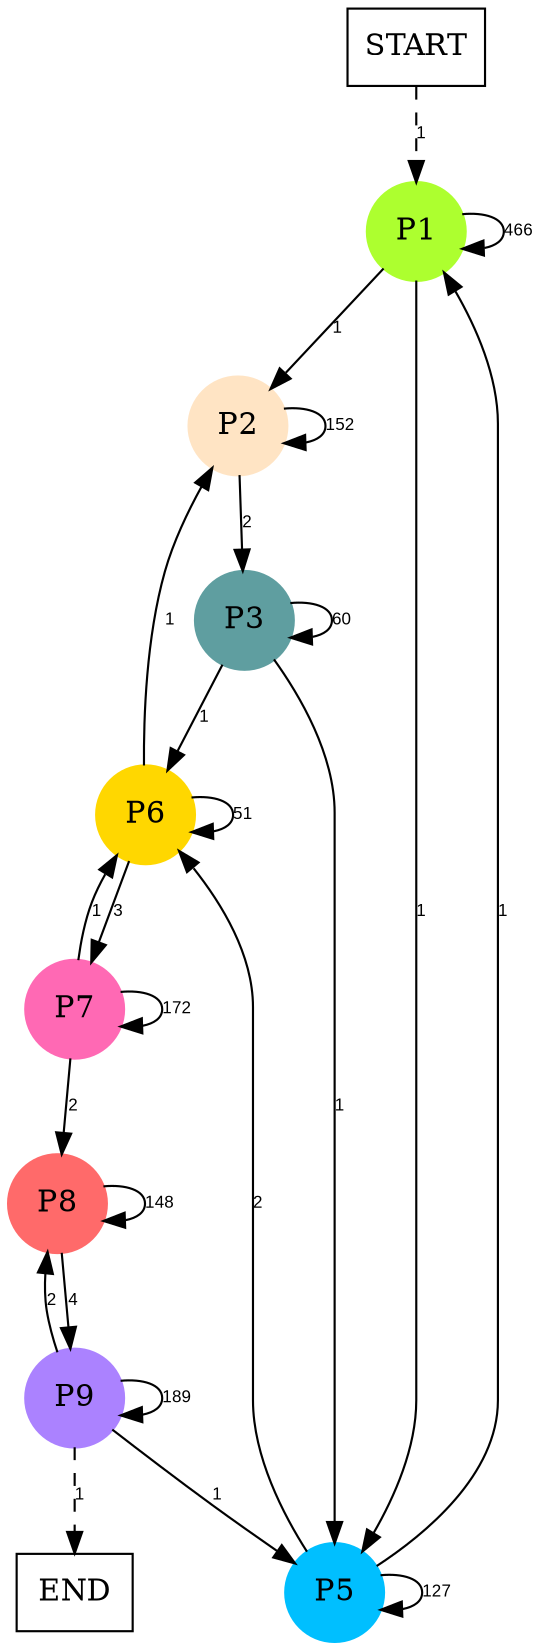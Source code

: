digraph graphname {
	dpi = 150
	size="16,11!";
	margin = 0;
"P1" [shape=circle, color=greenyellow, style=filled]"P2" [shape=circle, color=bisque, style=filled]"P3" [shape=circle, color=cadetblue, style=filled]"P6" [shape=circle, color=gold, style=filled]"P5" [shape=circle, color=deepskyblue, style=filled]"P7" [shape=circle, color=hotpink, style=filled]"P8" [shape=circle, color=indianred1, style=filled]"P9" [shape=circle, color=mediumpurple1, style=filled]"START" [shape=box, fillcolor=white, style=filled, color=black]"END" [shape=box, fillcolor=white, style=filled, color=black]"P1" -> "P1" [ label ="466" labelfloat=false fontname="Arial" fontsize=8]
"P1" -> "P2" [ label ="1" labelfloat=false fontname="Arial" fontsize=8]
"P1" -> "P5" [ label ="1" labelfloat=false fontname="Arial" fontsize=8]
"P2" -> "P2" [ label ="152" labelfloat=false fontname="Arial" fontsize=8]
"P2" -> "P3" [ label ="2" labelfloat=false fontname="Arial" fontsize=8]
"P3" -> "P3" [ label ="60" labelfloat=false fontname="Arial" fontsize=8]
"P3" -> "P6" [ label ="1" labelfloat=false fontname="Arial" fontsize=8]
"P3" -> "P5" [ label ="1" labelfloat=false fontname="Arial" fontsize=8]
"P6" -> "P2" [ label ="1" labelfloat=false fontname="Arial" fontsize=8]
"P6" -> "P6" [ label ="51" labelfloat=false fontname="Arial" fontsize=8]
"P6" -> "P7" [ label ="3" labelfloat=false fontname="Arial" fontsize=8]
"P5" -> "P1" [ label ="1" labelfloat=false fontname="Arial" fontsize=8]
"P5" -> "P6" [ label ="2" labelfloat=false fontname="Arial" fontsize=8]
"P5" -> "P5" [ label ="127" labelfloat=false fontname="Arial" fontsize=8]
"P7" -> "P6" [ label ="1" labelfloat=false fontname="Arial" fontsize=8]
"P7" -> "P7" [ label ="172" labelfloat=false fontname="Arial" fontsize=8]
"P7" -> "P8" [ label ="2" labelfloat=false fontname="Arial" fontsize=8]
"P8" -> "P8" [ label ="148" labelfloat=false fontname="Arial" fontsize=8]
"P8" -> "P9" [ label ="4" labelfloat=false fontname="Arial" fontsize=8]
"P9" -> "P5" [ label ="1" labelfloat=false fontname="Arial" fontsize=8]
"P9" -> "P8" [ label ="2" labelfloat=false fontname="Arial" fontsize=8]
"P9" -> "P9" [ label ="189" labelfloat=false fontname="Arial" fontsize=8]
"P9" -> "END" [ style = dashed label ="1" labelfloat=false fontname="Arial" fontsize=8]
"START" -> "P1" [ style = dashed label ="1" labelfloat=false fontname="Arial" fontsize=8]
}